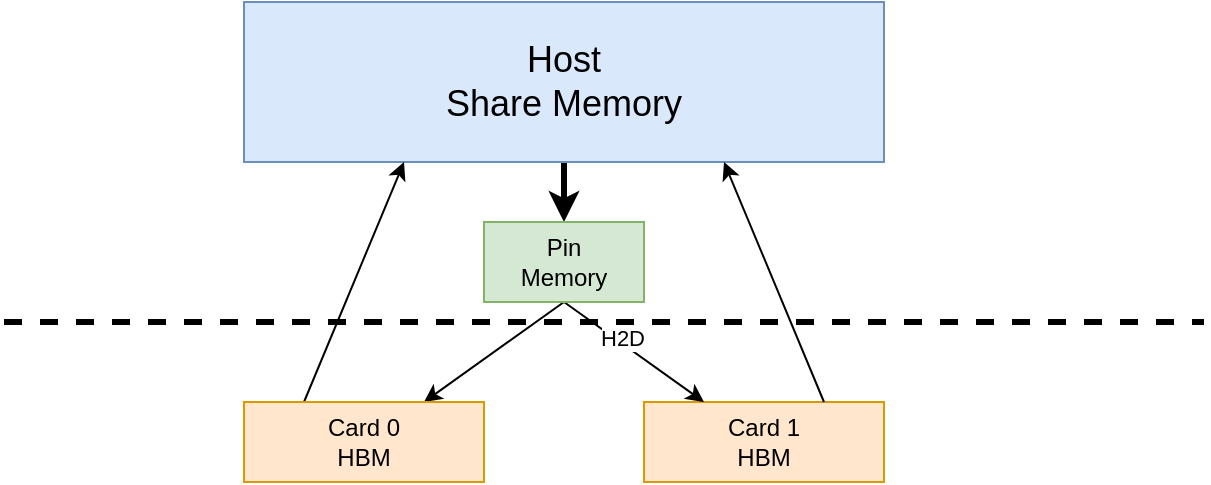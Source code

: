 <mxfile version="20.8.10" type="github">
  <diagram name="Page-1" id="0ywn85yg1rhq8PUHDNAI">
    <mxGraphModel dx="954" dy="616" grid="1" gridSize="10" guides="1" tooltips="1" connect="1" arrows="1" fold="1" page="1" pageScale="1" pageWidth="850" pageHeight="1100" math="0" shadow="0">
      <root>
        <mxCell id="0" />
        <mxCell id="1" parent="0" />
        <mxCell id="zszg6ev6LGKJByBEajuO-1" value="" style="edgeStyle=orthogonalEdgeStyle;rounded=0;orthogonalLoop=1;jettySize=auto;html=1;strokeWidth=3;fontSize=18;" edge="1" parent="1" source="zszg6ev6LGKJByBEajuO-2" target="zszg6ev6LGKJByBEajuO-12">
          <mxGeometry relative="1" as="geometry" />
        </mxCell>
        <mxCell id="zszg6ev6LGKJByBEajuO-2" value="&lt;font style=&quot;font-size: 18px;&quot;&gt;Host&lt;br&gt;Share Memory&lt;br&gt;&lt;/font&gt;" style="rounded=0;whiteSpace=wrap;html=1;fillColor=#dae8fc;strokeColor=#6c8ebf;" vertex="1" parent="1">
          <mxGeometry x="240" y="440" width="320" height="80" as="geometry" />
        </mxCell>
        <mxCell id="zszg6ev6LGKJByBEajuO-3" value="Device1&lt;br&gt;HBM" style="rounded=0;whiteSpace=wrap;html=1;fillColor=#ffe6cc;strokeColor=#d79b00;" vertex="1" parent="1">
          <mxGeometry x="240" y="640" width="120" height="40" as="geometry" />
        </mxCell>
        <mxCell id="zszg6ev6LGKJByBEajuO-4" value="Card 1&lt;br&gt;HBM" style="rounded=0;whiteSpace=wrap;html=1;fillColor=#ffe6cc;strokeColor=#d79b00;" vertex="1" parent="1">
          <mxGeometry x="440" y="640" width="120" height="40" as="geometry" />
        </mxCell>
        <mxCell id="zszg6ev6LGKJByBEajuO-5" value="" style="endArrow=classic;html=1;rounded=0;entryX=0.25;entryY=1;entryDx=0;entryDy=0;exitX=0.25;exitY=0;exitDx=0;exitDy=0;" edge="1" parent="1" source="zszg6ev6LGKJByBEajuO-3" target="zszg6ev6LGKJByBEajuO-2">
          <mxGeometry width="50" height="50" relative="1" as="geometry">
            <mxPoint x="320" y="690" as="sourcePoint" />
            <mxPoint x="370" y="640" as="targetPoint" />
          </mxGeometry>
        </mxCell>
        <mxCell id="zszg6ev6LGKJByBEajuO-6" value="" style="endArrow=classic;html=1;rounded=0;entryX=0.75;entryY=1;entryDx=0;entryDy=0;exitX=0.75;exitY=0;exitDx=0;exitDy=0;" edge="1" parent="1" source="zszg6ev6LGKJByBEajuO-4" target="zszg6ev6LGKJByBEajuO-2">
          <mxGeometry width="50" height="50" relative="1" as="geometry">
            <mxPoint x="280" y="650" as="sourcePoint" />
            <mxPoint x="330" y="570" as="targetPoint" />
          </mxGeometry>
        </mxCell>
        <mxCell id="zszg6ev6LGKJByBEajuO-7" value="" style="endArrow=classic;html=1;rounded=0;entryX=0.25;entryY=0;entryDx=0;entryDy=0;exitX=0.5;exitY=1;exitDx=0;exitDy=0;" edge="1" parent="1" source="zszg6ev6LGKJByBEajuO-12" target="zszg6ev6LGKJByBEajuO-4">
          <mxGeometry width="50" height="50" relative="1" as="geometry">
            <mxPoint x="280" y="650" as="sourcePoint" />
            <mxPoint x="330" y="570" as="targetPoint" />
          </mxGeometry>
        </mxCell>
        <mxCell id="zszg6ev6LGKJByBEajuO-8" value="H2D" style="edgeLabel;html=1;align=center;verticalAlign=middle;resizable=0;points=[];" vertex="1" connectable="0" parent="zszg6ev6LGKJByBEajuO-7">
          <mxGeometry x="-0.209" y="2" relative="1" as="geometry">
            <mxPoint as="offset" />
          </mxGeometry>
        </mxCell>
        <mxCell id="zszg6ev6LGKJByBEajuO-9" value="" style="endArrow=classic;html=1;rounded=0;entryX=0.75;entryY=0;entryDx=0;entryDy=0;exitX=0.5;exitY=1;exitDx=0;exitDy=0;" edge="1" parent="1" source="zszg6ev6LGKJByBEajuO-12" target="zszg6ev6LGKJByBEajuO-3">
          <mxGeometry width="50" height="50" relative="1" as="geometry">
            <mxPoint x="380" y="580" as="sourcePoint" />
            <mxPoint x="480" y="650" as="targetPoint" />
          </mxGeometry>
        </mxCell>
        <mxCell id="zszg6ev6LGKJByBEajuO-10" value="" style="endArrow=none;dashed=1;html=1;rounded=0;fontSize=18;strokeWidth=3;" edge="1" parent="1">
          <mxGeometry width="50" height="50" relative="1" as="geometry">
            <mxPoint x="120" y="600" as="sourcePoint" />
            <mxPoint x="720" y="600" as="targetPoint" />
          </mxGeometry>
        </mxCell>
        <mxCell id="zszg6ev6LGKJByBEajuO-11" value="Card 0&lt;br&gt;HBM" style="rounded=0;whiteSpace=wrap;html=1;fillColor=#ffe6cc;strokeColor=#d79b00;" vertex="1" parent="1">
          <mxGeometry x="240" y="640" width="120" height="40" as="geometry" />
        </mxCell>
        <mxCell id="zszg6ev6LGKJByBEajuO-12" value="Pin&lt;br&gt;Memory" style="rounded=0;whiteSpace=wrap;html=1;fillColor=#d5e8d4;strokeColor=#82b366;" vertex="1" parent="1">
          <mxGeometry x="360" y="550" width="80" height="40" as="geometry" />
        </mxCell>
      </root>
    </mxGraphModel>
  </diagram>
</mxfile>
